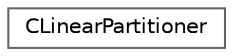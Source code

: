 digraph "Graphical Class Hierarchy"
{
 // LATEX_PDF_SIZE
  bgcolor="transparent";
  edge [fontname=Helvetica,fontsize=10,labelfontname=Helvetica,labelfontsize=10];
  node [fontname=Helvetica,fontsize=10,shape=box,height=0.2,width=0.4];
  rankdir="LR";
  Node0 [id="Node000000",label="CLinearPartitioner",height=0.2,width=0.4,color="grey40", fillcolor="white", style="filled",URL="$classCLinearPartitioner.html",tooltip="Helper class that provides the counts for each rank in a linear partitioning given the global count a..."];
}
